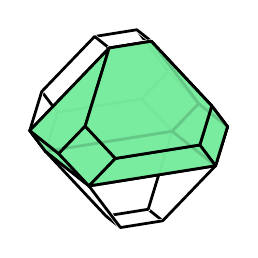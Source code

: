% polymake for julian
% Thu Jul  5 12:06:49 2018
% q

\begin{tikzpicture}[x  = {(0.9cm,-0.076cm)},
                    y  = {(-0.06cm,0.95cm)},
                    z  = {(-0.44cm,-0.29cm)},
                    scale = .4,
                    color = {lightgray}]


  % DEF POINTS
  \coordinate (v0_q) at (3, 1, 0);
  \coordinate (v1_q) at (1, 3, 0);
  \coordinate (v2_q) at (3, 0, 1);
  \coordinate (v3_q) at (3, 0, -1);
  \coordinate (v4_q) at (1, 0, 3);
  \coordinate (v5_q) at (1, 0, -3);
  \coordinate (v6_q) at (0, 3, 1);
  \coordinate (v7_q) at (3, -1, 0);
  \coordinate (v8_q) at (0, 3, -1);
  \coordinate (v9_q) at (0, 1, 3);
  \coordinate (v10_q) at (1, -3, 0);
  \coordinate (v11_q) at (0, 1, -3);
  \coordinate (v12_q) at (0, -1, -3);
  \coordinate (v13_q) at (-1, 3, 0);
  \coordinate (v14_q) at (0, -1, 3);
  \coordinate (v15_q) at (0, -3, -1);
  \coordinate (v16_q) at (-3, 1, 0);
  \coordinate (v17_q) at (0, -3, 1);
  \coordinate (v18_q) at (-1, 0, -3);
  \coordinate (v19_q) at (-1, 0, 3);
  \coordinate (v20_q) at (-3, 0, -1);
  \coordinate (v21_q) at (-3, 0, 1);
  \coordinate (v22_q) at (-1, -3, 0);
  \coordinate (v23_q) at (-3, -1, 0);


  % EDGES STYLE
  \definecolor{edgecolor_q}{rgb}{ 0,0,0 }
  \tikzstyle{facestyle_q} = [fill=none, fill opacity=0.85, preaction={draw=white, line cap=round, line width=1.5 pt}, draw=edgecolor_q, line width=1 pt, line cap=round, line join=round]


  % FACES and EDGES and POINTS in the right order
  \draw[facestyle_q] (v0_q) -- (v3_q) -- (v5_q) -- (v11_q) -- (v8_q) -- (v1_q) -- (v0_q) -- cycle;
  \draw[facestyle_q] (v10_q) -- (v17_q) -- (v22_q) -- (v15_q) -- (v10_q) -- cycle;
  \draw[facestyle_q] (v16_q) -- (v20_q) -- (v23_q) -- (v21_q) -- (v16_q) -- cycle;
  \draw[facestyle_q] (v5_q) -- (v3_q) -- (v7_q) -- (v10_q) -- (v15_q) -- (v12_q) -- (v5_q) -- cycle;
  \draw[facestyle_q] (v11_q) -- (v5_q) -- (v12_q) -- (v18_q) -- (v11_q) -- cycle;


  %POINTS


  %FACETS
  \draw[facestyle_q] (v8_q) -- (v11_q) -- (v18_q) -- (v20_q) -- (v16_q) -- (v13_q) -- (v8_q) -- cycle;


  %POINTS


  %FACETS
  \draw[facestyle_q] (v12_q) -- (v15_q) -- (v22_q) -- (v23_q) -- (v20_q) -- (v18_q) -- (v12_q) -- cycle;


  %POINTS


  %FACETS
  \draw[facestyle_q] (v17_q) -- (v14_q) -- (v19_q) -- (v21_q) -- (v23_q) -- (v22_q) -- (v17_q) -- cycle;


  %POINTS


  %FACETS
  \draw[facestyle_q] (v1_q) -- (v8_q) -- (v13_q) -- (v6_q) -- (v1_q) -- cycle;


  %POINTS


  %FACETS
  \draw[facestyle_q] (v7_q) -- (v3_q) -- (v0_q) -- (v2_q) -- (v7_q) -- cycle;


  %POINTS


  %FACETS
  \draw[facestyle_q] (v9_q) -- (v6_q) -- (v13_q) -- (v16_q) -- (v21_q) -- (v19_q) -- (v9_q) -- cycle;


  %POINTS


  %FACETS
  \draw[facestyle_q] (v4_q) -- (v9_q) -- (v19_q) -- (v14_q) -- (v4_q) -- cycle;


  %POINTS


  %FACETS
  \draw[facestyle_q] (v7_q) -- (v2_q) -- (v4_q) -- (v14_q) -- (v17_q) -- (v10_q) -- (v7_q) -- cycle;


  %POINTS


  %FACETS
  \draw[facestyle_q] (v2_q) -- (v0_q) -- (v1_q) -- (v6_q) -- (v9_q) -- (v4_q) -- (v2_q) -- cycle;


  %POINTS


  %FACETS

  % DEF POINTS
  \coordinate (v0_unnamed__1) at (3, 1, 0);
  \coordinate (v1_unnamed__1) at (1, 3, 0);
  \coordinate (v2_unnamed__1) at (3, 0, 1);
  \coordinate (v3_unnamed__1) at (3, 0, -1);
  \coordinate (v4_unnamed__1) at (1, 0, 3);
  \coordinate (v5_unnamed__1) at (1, 0, -3);
  \coordinate (v6_unnamed__1) at (0, 3, 1);
  \coordinate (v7_unnamed__1) at (3, -1, 0);
  \coordinate (v8_unnamed__1) at (0, 1, 3);
  \coordinate (v9_unnamed__1) at (0, -1, -3);
  \coordinate (v10_unnamed__1) at (0, -1, 3);
  \coordinate (v11_unnamed__1) at (-1, 0, 3);
  \coordinate (v12_unnamed__1) at (-3, 0, 1);
  \coordinate (v13_unnamed__1) at (-3, -1, 0);


  % EDGES STYLE
  \definecolor{edgecolor_unnamed__1}{rgb}{ 0,0,0 }

  % FACES STYLE
  \definecolor{facetcolor_unnamed__1}{rgb}{ 0.467,0.925,0.62 }

  \tikzstyle{facestyle_unnamed__1} = [fill=facetcolor_unnamed__1, fill opacity=0.85, draw=edgecolor_unnamed__1, line width=1 pt, line cap=round, line join=round]


  % FACES and EDGES and POINTS in the right order
  \draw[facestyle_unnamed__1] (v0_unnamed__1) -- (v3_unnamed__1) -- (v5_unnamed__1) -- (v1_unnamed__1) -- (v0_unnamed__1) -- cycle;
  \draw[facestyle_unnamed__1] (v7_unnamed__1) -- (v10_unnamed__1) -- (v13_unnamed__1) -- (v9_unnamed__1) -- (v7_unnamed__1) -- cycle;
  \draw[facestyle_unnamed__1] (v5_unnamed__1) -- (v3_unnamed__1) -- (v7_unnamed__1) -- (v9_unnamed__1) -- (v5_unnamed__1) -- cycle;
  \draw[facestyle_unnamed__1] (v1_unnamed__1) -- (v5_unnamed__1) -- (v9_unnamed__1) -- (v13_unnamed__1) -- (v12_unnamed__1) -- (v6_unnamed__1) -- (v1_unnamed__1) -- cycle;


  %POINTS


  %FACETS
  \draw[facestyle_unnamed__1] (v12_unnamed__1) -- (v13_unnamed__1) -- (v10_unnamed__1) -- (v11_unnamed__1) -- (v12_unnamed__1) -- cycle;


  %POINTS


  %FACETS
  \draw[facestyle_unnamed__1] (v7_unnamed__1) -- (v3_unnamed__1) -- (v0_unnamed__1) -- (v2_unnamed__1) -- (v7_unnamed__1) -- cycle;


  %POINTS


  %FACETS
  \draw[facestyle_unnamed__1] (v8_unnamed__1) -- (v6_unnamed__1) -- (v12_unnamed__1) -- (v11_unnamed__1) -- (v8_unnamed__1) -- cycle;


  %POINTS


  %FACETS
  \draw[facestyle_unnamed__1] (v4_unnamed__1) -- (v8_unnamed__1) -- (v11_unnamed__1) -- (v10_unnamed__1) -- (v4_unnamed__1) -- cycle;


  %POINTS


  %FACETS
  \draw[facestyle_unnamed__1] (v7_unnamed__1) -- (v2_unnamed__1) -- (v4_unnamed__1) -- (v10_unnamed__1) -- (v7_unnamed__1) -- cycle;


  %POINTS


  %FACETS
  \draw[facestyle_unnamed__1] (v2_unnamed__1) -- (v0_unnamed__1) -- (v1_unnamed__1) -- (v6_unnamed__1) -- (v8_unnamed__1) -- (v4_unnamed__1) -- (v2_unnamed__1) -- cycle;


  %POINTS


  %FACETS

\end{tikzpicture}
